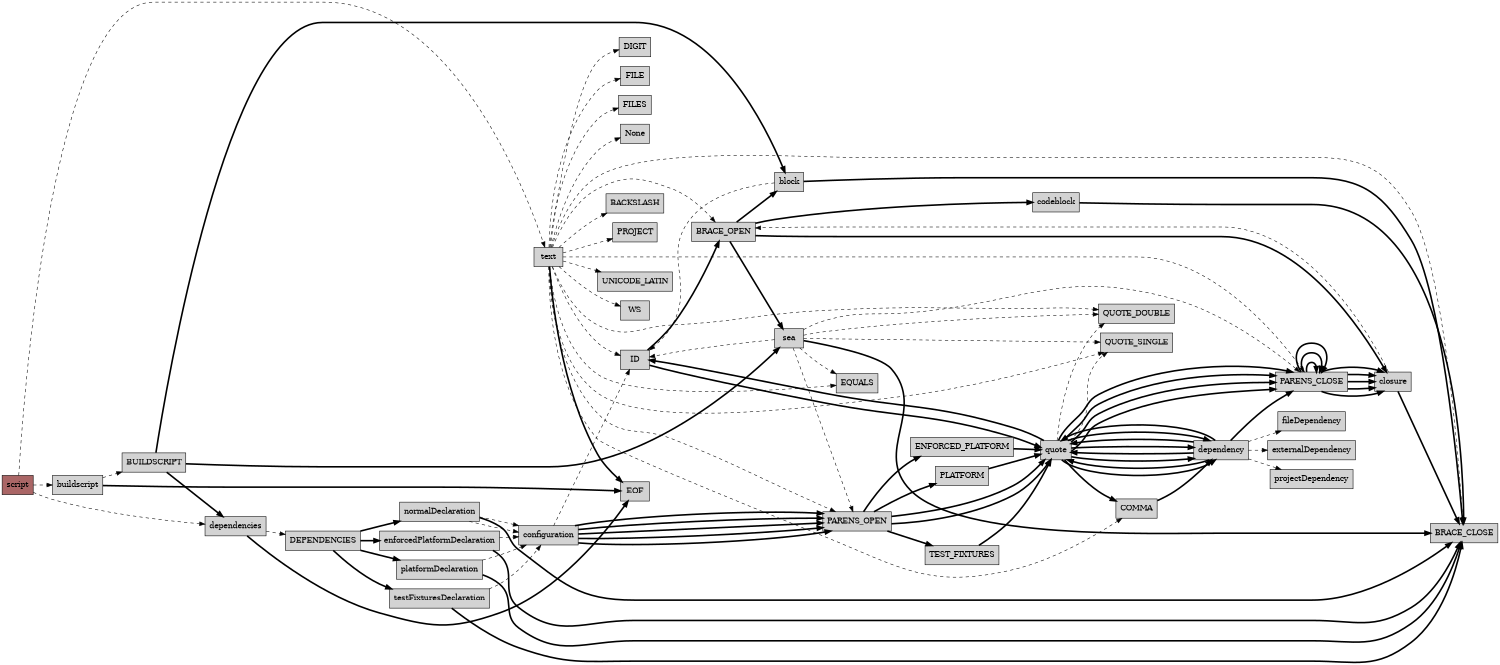 digraph G {
            graph [size="10,10"];      
            graph [dpi=800]; // 设置分辨率为300 DPI
            rankdir=LR; // 从左到右排列
            node [style=filled];
            node [shape=box]; // 节点形状为方框
            script -> text [style=dashed];
text -> EOF [penwidth=3.0];
text -> UNICODE_LATIN [style=dashed];
text -> ID [style=dashed];
text -> WS [style=dashed];
text -> DIGIT [style=dashed];
text -> FILE [style=dashed];
text -> FILES [style=dashed];
text -> EQUALS [style=dashed];
text -> None [style=dashed];
text -> QUOTE_SINGLE [style=dashed];
text -> QUOTE_DOUBLE [style=dashed];
text -> BRACE_OPEN [style=dashed];
text -> BRACE_CLOSE [style=dashed];
text -> PARENS_OPEN [style=dashed];
text -> PARENS_CLOSE [style=dashed];
text -> BACKSLASH [style=dashed];
text -> PROJECT [style=dashed];
text -> COMMA [style=dashed];
script -> dependencies [style=dashed];
dependencies -> EOF [penwidth=3.0];
dependencies -> DEPENDENCIES [style=dashed];
DEPENDENCIES -> normalDeclaration [penwidth=3.0];
normalDeclaration -> BRACE_CLOSE [penwidth=3.0];
normalDeclaration -> configuration [style=dashed];
configuration -> PARENS_OPEN [penwidth=3.0];
PARENS_OPEN -> quote [penwidth=3.0];
quote -> dependency [penwidth=3.0];
dependency -> quote [penwidth=3.0];
quote -> QUOTE_SINGLE [style=dashed];
quote -> QUOTE_DOUBLE [style=dashed];
dependency -> PARENS_CLOSE [penwidth=3.0];
PARENS_CLOSE -> closure [penwidth=3.0];
closure -> BRACE_CLOSE [penwidth=3.0];
closure -> BRACE_OPEN [style=dashed];
BRACE_OPEN -> codeblock [penwidth=3.0];
codeblock -> BRACE_CLOSE [penwidth=3.0];
BRACE_OPEN -> closure [penwidth=3.0];
PARENS_CLOSE -> closure [penwidth=3.0];
dependency -> externalDependency [style=dashed];
dependency -> projectDependency [style=dashed];
dependency -> fileDependency [style=dashed];
quote -> PARENS_CLOSE [penwidth=3.0];
quote -> ID [penwidth=3.0];
ID -> quote [penwidth=3.0];
quote -> COMMA [penwidth=3.0];
COMMA -> dependency [penwidth=3.0];
PARENS_OPEN -> quote [penwidth=3.0];
configuration -> PARENS_OPEN [penwidth=3.0];
configuration -> ID [style=dashed];
normalDeclaration -> configuration [style=dashed];
DEPENDENCIES -> testFixturesDeclaration [penwidth=3.0];
testFixturesDeclaration -> BRACE_CLOSE [penwidth=3.0];
testFixturesDeclaration -> configuration [style=dashed];
configuration -> PARENS_OPEN [penwidth=3.0];
PARENS_OPEN -> TEST_FIXTURES [penwidth=3.0];
TEST_FIXTURES -> quote [penwidth=3.0];
quote -> dependency [penwidth=3.0];
dependency -> quote [penwidth=3.0];
quote -> PARENS_CLOSE [penwidth=3.0];
PARENS_CLOSE -> PARENS_CLOSE [penwidth=3.0];
PARENS_CLOSE -> closure [penwidth=3.0];
DEPENDENCIES -> enforcedPlatformDeclaration [penwidth=3.0];
enforcedPlatformDeclaration -> BRACE_CLOSE [penwidth=3.0];
enforcedPlatformDeclaration -> configuration [style=dashed];
configuration -> PARENS_OPEN [penwidth=3.0];
PARENS_OPEN -> ENFORCED_PLATFORM [penwidth=3.0];
ENFORCED_PLATFORM -> quote [penwidth=3.0];
quote -> dependency [penwidth=3.0];
dependency -> quote [penwidth=3.0];
quote -> PARENS_CLOSE [penwidth=3.0];
PARENS_CLOSE -> PARENS_CLOSE [penwidth=3.0];
PARENS_CLOSE -> closure [penwidth=3.0];
DEPENDENCIES -> platformDeclaration [penwidth=3.0];
platformDeclaration -> BRACE_CLOSE [penwidth=3.0];
platformDeclaration -> configuration [style=dashed];
configuration -> PARENS_OPEN [penwidth=3.0];
PARENS_OPEN -> PLATFORM [penwidth=3.0];
PLATFORM -> quote [penwidth=3.0];
quote -> dependency [penwidth=3.0];
dependency -> quote [penwidth=3.0];
quote -> PARENS_CLOSE [penwidth=3.0];
PARENS_CLOSE -> PARENS_CLOSE [penwidth=3.0];
PARENS_CLOSE -> closure [penwidth=3.0];
script -> buildscript [style=dashed];
buildscript -> EOF [penwidth=3.0];
buildscript -> BUILDSCRIPT [style=dashed];
BUILDSCRIPT -> dependencies [penwidth=3.0];
BUILDSCRIPT -> block [penwidth=3.0];
block -> BRACE_CLOSE [penwidth=3.0];
block -> ID [style=dashed];
ID -> BRACE_OPEN [penwidth=3.0];
BRACE_OPEN -> block [penwidth=3.0];
BRACE_OPEN -> sea [penwidth=3.0];
sea -> BRACE_CLOSE [penwidth=3.0];
sea -> ID [style=dashed];
sea -> EQUALS [style=dashed];
sea -> QUOTE_SINGLE [style=dashed];
sea -> QUOTE_DOUBLE [style=dashed];
sea -> PARENS_OPEN [style=dashed];
sea -> PARENS_CLOSE [style=dashed];
BUILDSCRIPT -> sea [penwidth=3.0];
script [fillcolor="#aa6666"];
}
